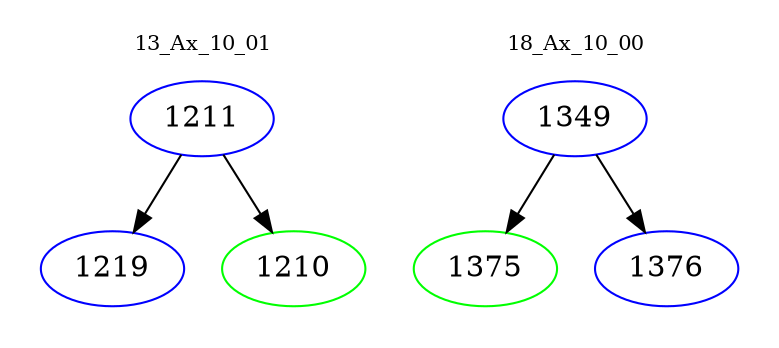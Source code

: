 digraph{
subgraph cluster_0 {
color = white
label = "13_Ax_10_01";
fontsize=10;
T0_1211 [label="1211", color="blue"]
T0_1211 -> T0_1219 [color="black"]
T0_1219 [label="1219", color="blue"]
T0_1211 -> T0_1210 [color="black"]
T0_1210 [label="1210", color="green"]
}
subgraph cluster_1 {
color = white
label = "18_Ax_10_00";
fontsize=10;
T1_1349 [label="1349", color="blue"]
T1_1349 -> T1_1375 [color="black"]
T1_1375 [label="1375", color="green"]
T1_1349 -> T1_1376 [color="black"]
T1_1376 [label="1376", color="blue"]
}
}
